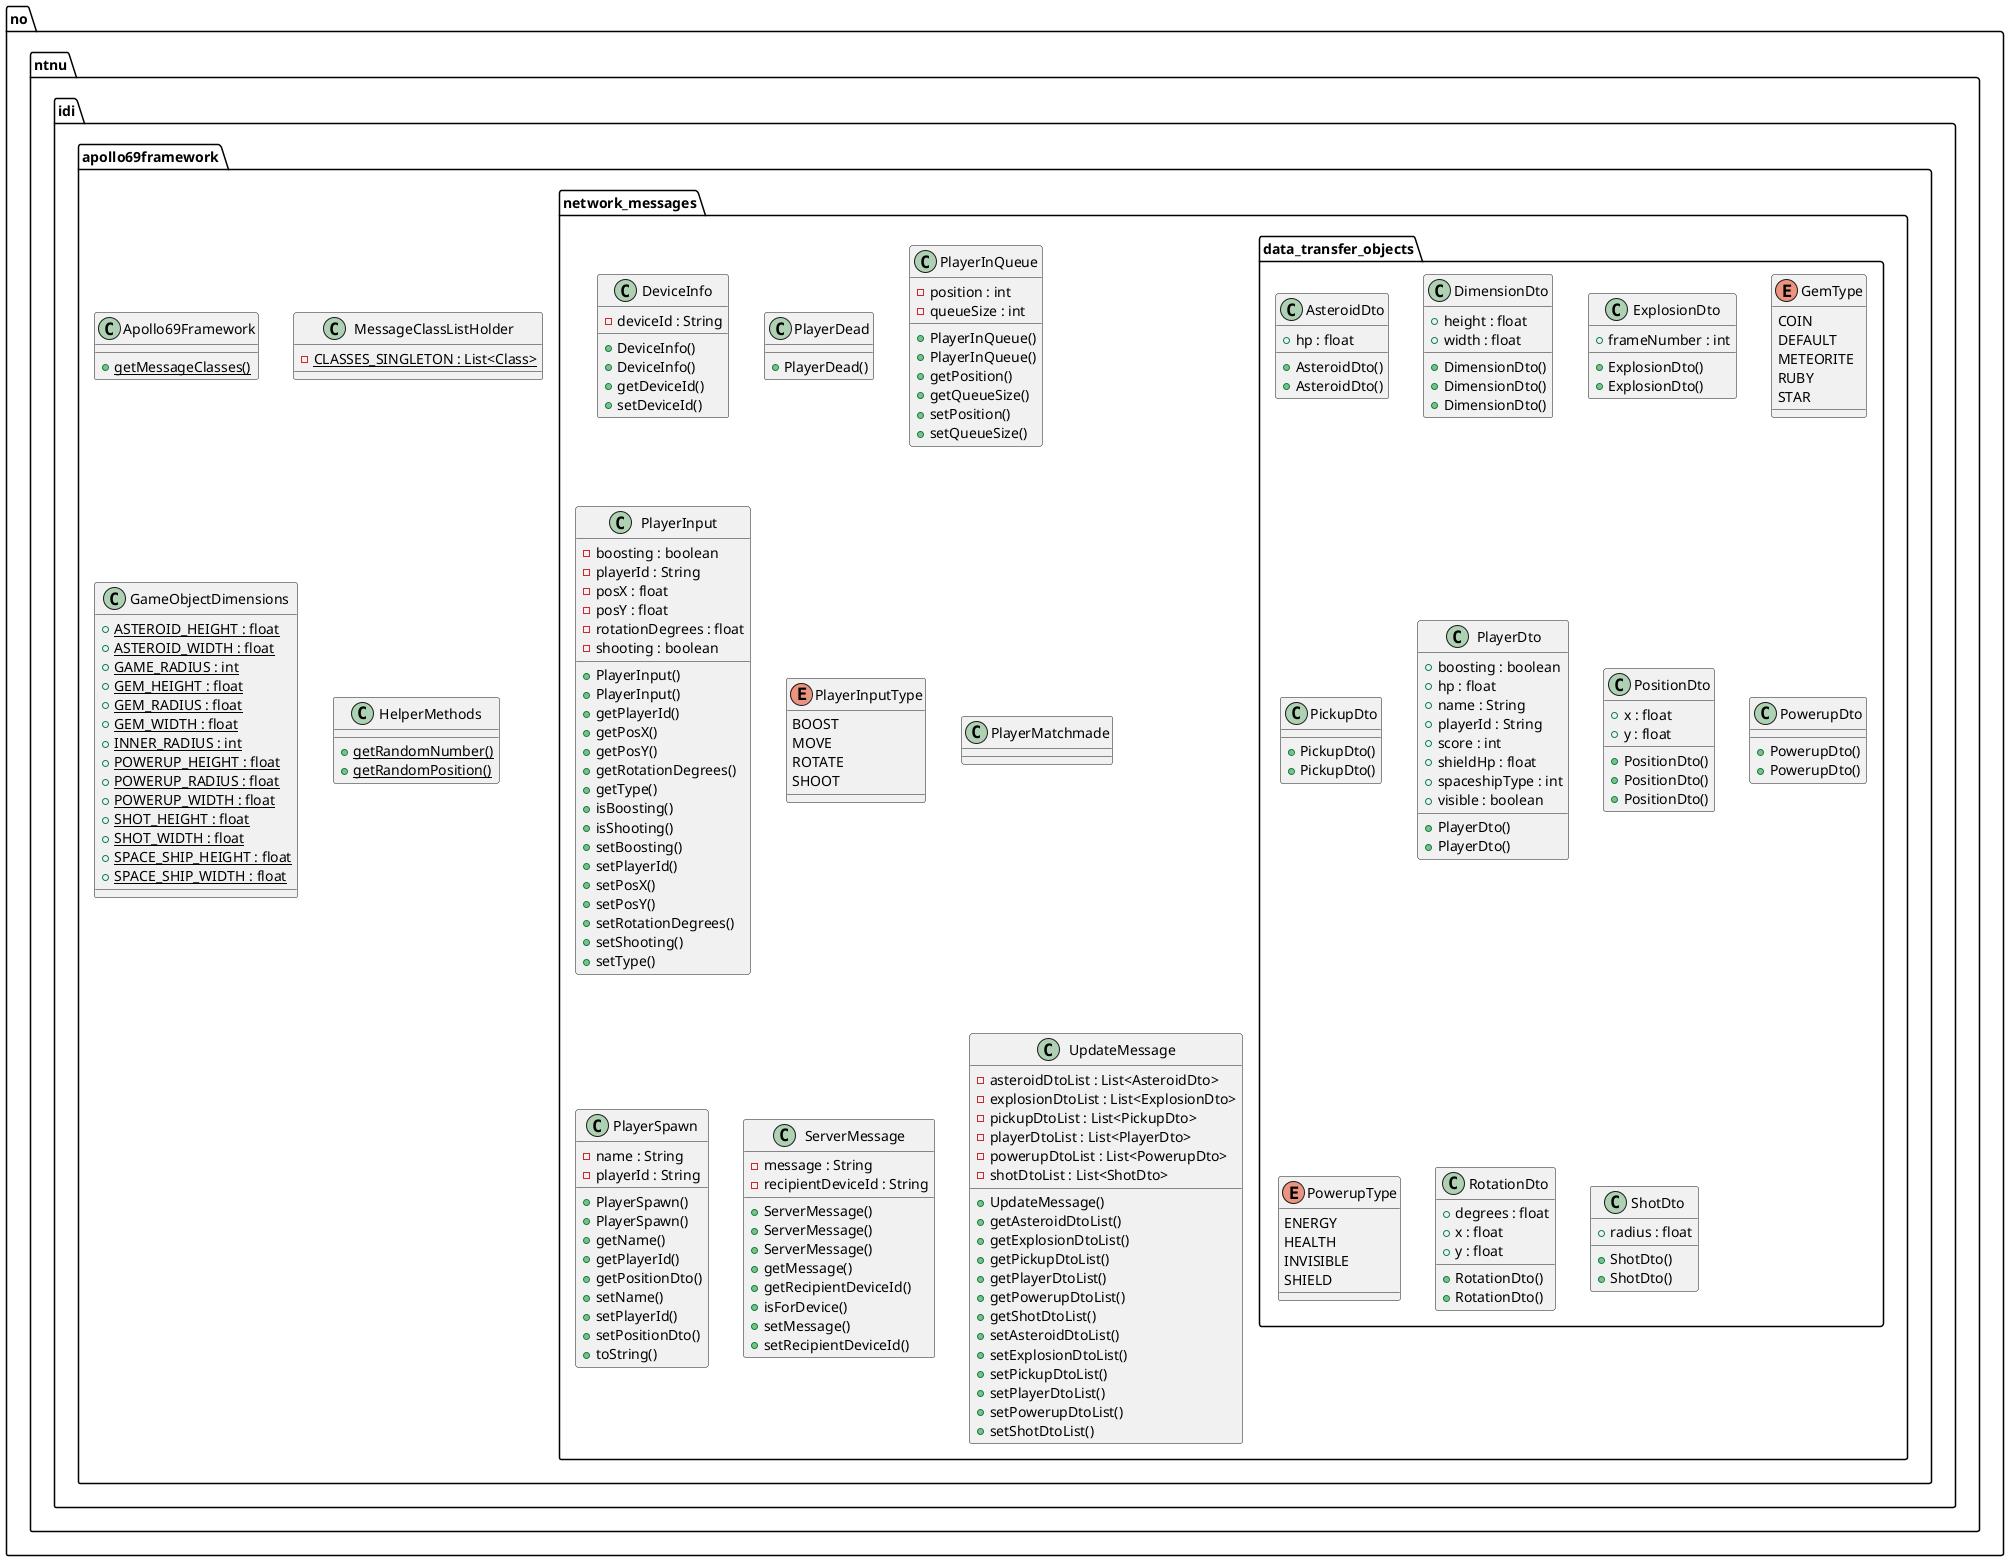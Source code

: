 @startuml

    namespace no.ntnu.idi.apollo69framework {
        class Apollo69Framework {
            {static} + getMessageClasses()
        }
        class MessageClassListHolder {
            {static} - CLASSES_SINGLETON : List<Class>
        }
        class GameObjectDimensions {
            {static} + ASTEROID_HEIGHT : float
            {static} + ASTEROID_WIDTH : float
            {static} + GAME_RADIUS : int
            {static} + GEM_HEIGHT : float
            {static} + GEM_RADIUS : float
            {static} + GEM_WIDTH : float
            {static} + INNER_RADIUS : int
            {static} + POWERUP_HEIGHT : float
            {static} + POWERUP_RADIUS : float
            {static} + POWERUP_WIDTH : float
            {static} + SHOT_HEIGHT : float
            {static} + SHOT_WIDTH : float
            {static} + SPACE_SHIP_HEIGHT : float
            {static} + SPACE_SHIP_WIDTH : float
        }
        class no.ntnu.idi.apollo69framework.HelperMethods {
            {static} + getRandomNumber()
            {static} + getRandomPosition()
        }

        namespace network_messages {
            class DeviceInfo {
                - deviceId : String
                + DeviceInfo()
                + DeviceInfo()
                + getDeviceId()
                + setDeviceId()
            }
            class PlayerDead {
                + PlayerDead()
            }
            class PlayerInQueue {
                - position : int
                - queueSize : int
                + PlayerInQueue()
                + PlayerInQueue()
                + getPosition()
                + getQueueSize()
                + setPosition()
                + setQueueSize()
            }
            class PlayerInput {
                - boosting : boolean
                - playerId : String
                - posX : float
                - posY : float
                - rotationDegrees : float
                - shooting : boolean
                + PlayerInput()
                + PlayerInput()
                + getPlayerId()
                + getPosX()
                + getPosY()
                + getRotationDegrees()
                + getType()
                + isBoosting()
                + isShooting()
                + setBoosting()
                + setPlayerId()
                + setPosX()
                + setPosY()
                + setRotationDegrees()
                + setShooting()
                + setType()
            }
            enum PlayerInputType {
                BOOST
                MOVE
                ROTATE
                SHOOT
            }
            class PlayerMatchmade {
            }
            class PlayerSpawn {
                - name : String
                - playerId : String
                + PlayerSpawn()
                + PlayerSpawn()
                + getName()
                + getPlayerId()
                + getPositionDto()
                + setName()
                + setPlayerId()
                + setPositionDto()
                + toString()
            }
            class ServerMessage {
                - message : String
                - recipientDeviceId : String
                + ServerMessage()
                + ServerMessage()
                + ServerMessage()
                + getMessage()
                + getRecipientDeviceId()
                + isForDevice()
                + setMessage()
                + setRecipientDeviceId()
            }
            class UpdateMessage {
                - asteroidDtoList : List<AsteroidDto>
                - explosionDtoList : List<ExplosionDto>
                - pickupDtoList : List<PickupDto>
                - playerDtoList : List<PlayerDto>
                - powerupDtoList : List<PowerupDto>
                - shotDtoList : List<ShotDto>
                + UpdateMessage()
                + getAsteroidDtoList()
                + getExplosionDtoList()
                + getPickupDtoList()
                + getPlayerDtoList()
                + getPowerupDtoList()
                + getShotDtoList()
                + setAsteroidDtoList()
                + setExplosionDtoList()
                + setPickupDtoList()
                + setPlayerDtoList()
                + setPowerupDtoList()
                + setShotDtoList()
            }

            namespace data_transfer_objects {
                class AsteroidDto {
                    + hp : float
                    + AsteroidDto()
                    + AsteroidDto()
                }
                class DimensionDto {
                    + height : float
                    + width : float
                    + DimensionDto()
                    + DimensionDto()
                    + DimensionDto()
                }
                class ExplosionDto {
                    + frameNumber : int
                    + ExplosionDto()
                    + ExplosionDto()
                }
                enum GemType {
                  COIN
                  DEFAULT
                  METEORITE
                  RUBY
                  STAR
                }
                class PickupDto {
                    + PickupDto()
                    + PickupDto()
                }
                class PlayerDto {
                    + boosting : boolean
                    + hp : float
                    + name : String
                    + playerId : String
                    + score : int
                    + shieldHp : float
                    + spaceshipType : int
                    + visible : boolean
                    + PlayerDto()
                    + PlayerDto()
                }
                class PositionDto {
                    + x : float
                    + y : float
                    + PositionDto()
                    + PositionDto()
                    + PositionDto()
                }
                class PowerupDto {
                    + PowerupDto()
                    + PowerupDto()
                }
                enum PowerupType {
                  ENERGY
                  HEALTH
                  INVISIBLE
                  SHIELD
                }
                class RotationDto {
                    + degrees : float
                    + x : float
                    + y : float
                    + RotationDto()
                    + RotationDto()
                }
                class ShotDto {
                    + radius : float
                    + ShotDto()
                    + ShotDto()
                }

            }

        }

    }

@enduml
